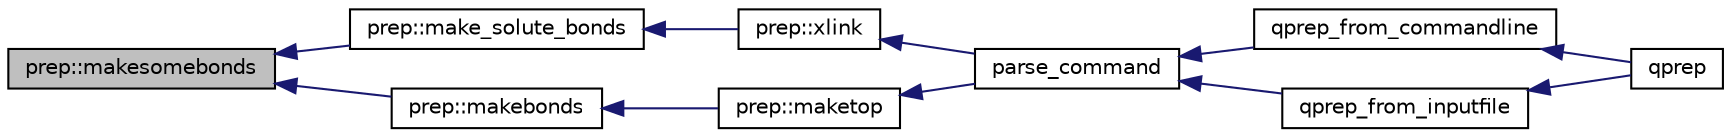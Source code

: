 digraph "prep::makesomebonds"
{
  edge [fontname="Helvetica",fontsize="10",labelfontname="Helvetica",labelfontsize="10"];
  node [fontname="Helvetica",fontsize="10",shape=record];
  rankdir="LR";
  Node1 [label="prep::makesomebonds",height=0.2,width=0.4,color="black", fillcolor="grey75", style="filled" fontcolor="black"];
  Node1 -> Node2 [dir="back",color="midnightblue",fontsize="10",style="solid",fontname="Helvetica"];
  Node2 [label="prep::make_solute_bonds",height=0.2,width=0.4,color="black", fillcolor="white", style="filled",URL="$classprep.html#aac9d9e5e1214d4794749dc77e9de4747"];
  Node2 -> Node3 [dir="back",color="midnightblue",fontsize="10",style="solid",fontname="Helvetica"];
  Node3 [label="prep::xlink",height=0.2,width=0.4,color="black", fillcolor="white", style="filled",URL="$classprep.html#a9e4f40f3858e73e7e2e5e520a6e99cf0"];
  Node3 -> Node4 [dir="back",color="midnightblue",fontsize="10",style="solid",fontname="Helvetica"];
  Node4 [label="parse_command",height=0.2,width=0.4,color="black", fillcolor="white", style="filled",URL="$qprep_8f90.html#add7d58759b8d0826b87051647135e024"];
  Node4 -> Node5 [dir="back",color="midnightblue",fontsize="10",style="solid",fontname="Helvetica"];
  Node5 [label="qprep_from_commandline",height=0.2,width=0.4,color="black", fillcolor="white", style="filled",URL="$qprep_8f90.html#a509741b66578d6d76b269d0f98128910"];
  Node5 -> Node6 [dir="back",color="midnightblue",fontsize="10",style="solid",fontname="Helvetica"];
  Node6 [label="qprep",height=0.2,width=0.4,color="black", fillcolor="white", style="filled",URL="$qprep_8f90.html#a252292cf2c64796a48ab29aae4920d15"];
  Node4 -> Node7 [dir="back",color="midnightblue",fontsize="10",style="solid",fontname="Helvetica"];
  Node7 [label="qprep_from_inputfile",height=0.2,width=0.4,color="black", fillcolor="white", style="filled",URL="$qprep_8f90.html#aae7f6285ebd5705125725dcda622efd5"];
  Node7 -> Node6 [dir="back",color="midnightblue",fontsize="10",style="solid",fontname="Helvetica"];
  Node1 -> Node8 [dir="back",color="midnightblue",fontsize="10",style="solid",fontname="Helvetica"];
  Node8 [label="prep::makebonds",height=0.2,width=0.4,color="black", fillcolor="white", style="filled",URL="$classprep.html#a91be0a910b6ce5c0a9046eeb76457a8f"];
  Node8 -> Node9 [dir="back",color="midnightblue",fontsize="10",style="solid",fontname="Helvetica"];
  Node9 [label="prep::maketop",height=0.2,width=0.4,color="black", fillcolor="white", style="filled",URL="$classprep.html#ac1b20bb4677de808773357bae4f5b4a5"];
  Node9 -> Node4 [dir="back",color="midnightblue",fontsize="10",style="solid",fontname="Helvetica"];
}
